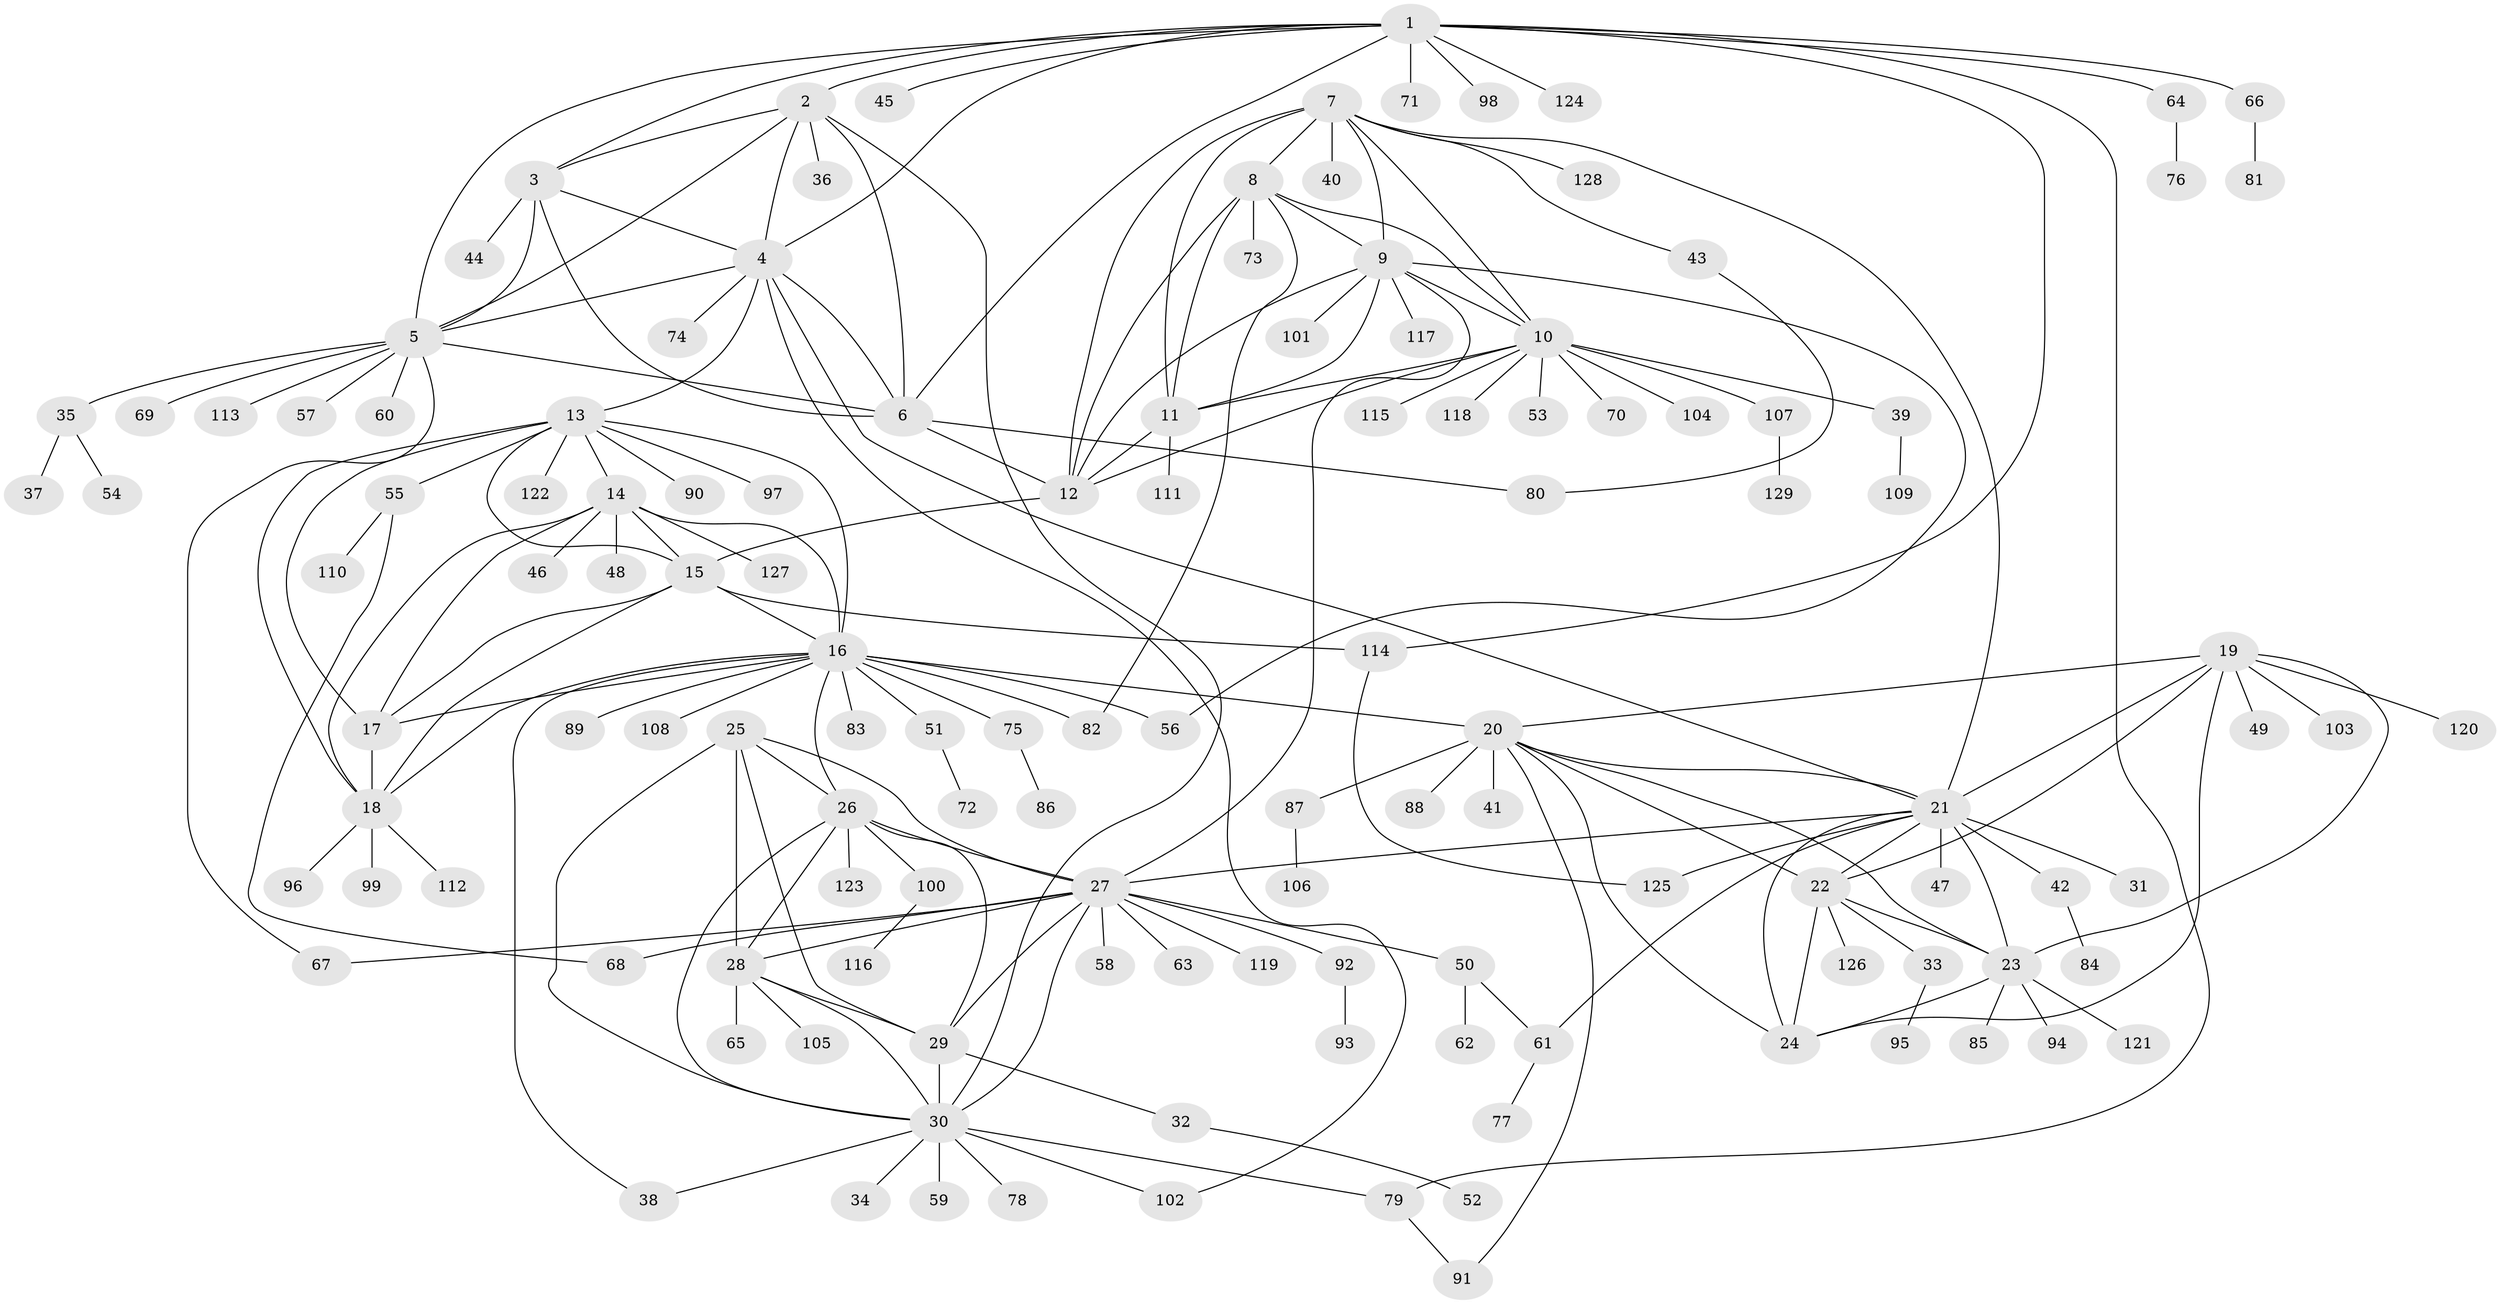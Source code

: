 // coarse degree distribution, {9: 0.03076923076923077, 6: 0.09230769230769231, 5: 0.13846153846153847, 8: 0.07692307692307693, 10: 0.015384615384615385, 7: 0.03076923076923077, 11: 0.03076923076923077, 12: 0.015384615384615385, 4: 0.015384615384615385, 1: 0.4, 2: 0.13846153846153847, 3: 0.015384615384615385}
// Generated by graph-tools (version 1.1) at 2025/52/03/04/25 22:52:29]
// undirected, 129 vertices, 196 edges
graph export_dot {
  node [color=gray90,style=filled];
  1;
  2;
  3;
  4;
  5;
  6;
  7;
  8;
  9;
  10;
  11;
  12;
  13;
  14;
  15;
  16;
  17;
  18;
  19;
  20;
  21;
  22;
  23;
  24;
  25;
  26;
  27;
  28;
  29;
  30;
  31;
  32;
  33;
  34;
  35;
  36;
  37;
  38;
  39;
  40;
  41;
  42;
  43;
  44;
  45;
  46;
  47;
  48;
  49;
  50;
  51;
  52;
  53;
  54;
  55;
  56;
  57;
  58;
  59;
  60;
  61;
  62;
  63;
  64;
  65;
  66;
  67;
  68;
  69;
  70;
  71;
  72;
  73;
  74;
  75;
  76;
  77;
  78;
  79;
  80;
  81;
  82;
  83;
  84;
  85;
  86;
  87;
  88;
  89;
  90;
  91;
  92;
  93;
  94;
  95;
  96;
  97;
  98;
  99;
  100;
  101;
  102;
  103;
  104;
  105;
  106;
  107;
  108;
  109;
  110;
  111;
  112;
  113;
  114;
  115;
  116;
  117;
  118;
  119;
  120;
  121;
  122;
  123;
  124;
  125;
  126;
  127;
  128;
  129;
  1 -- 2;
  1 -- 3;
  1 -- 4;
  1 -- 5;
  1 -- 6;
  1 -- 45;
  1 -- 64;
  1 -- 66;
  1 -- 71;
  1 -- 79;
  1 -- 98;
  1 -- 114;
  1 -- 124;
  2 -- 3;
  2 -- 4;
  2 -- 5;
  2 -- 6;
  2 -- 30;
  2 -- 36;
  3 -- 4;
  3 -- 5;
  3 -- 6;
  3 -- 44;
  4 -- 5;
  4 -- 6;
  4 -- 13;
  4 -- 21;
  4 -- 74;
  4 -- 102;
  5 -- 6;
  5 -- 35;
  5 -- 57;
  5 -- 60;
  5 -- 67;
  5 -- 69;
  5 -- 113;
  6 -- 12;
  6 -- 80;
  7 -- 8;
  7 -- 9;
  7 -- 10;
  7 -- 11;
  7 -- 12;
  7 -- 21;
  7 -- 40;
  7 -- 43;
  7 -- 128;
  8 -- 9;
  8 -- 10;
  8 -- 11;
  8 -- 12;
  8 -- 73;
  8 -- 82;
  9 -- 10;
  9 -- 11;
  9 -- 12;
  9 -- 27;
  9 -- 56;
  9 -- 101;
  9 -- 117;
  10 -- 11;
  10 -- 12;
  10 -- 39;
  10 -- 53;
  10 -- 70;
  10 -- 104;
  10 -- 107;
  10 -- 115;
  10 -- 118;
  11 -- 12;
  11 -- 111;
  12 -- 15;
  13 -- 14;
  13 -- 15;
  13 -- 16;
  13 -- 17;
  13 -- 18;
  13 -- 55;
  13 -- 90;
  13 -- 97;
  13 -- 122;
  14 -- 15;
  14 -- 16;
  14 -- 17;
  14 -- 18;
  14 -- 46;
  14 -- 48;
  14 -- 127;
  15 -- 16;
  15 -- 17;
  15 -- 18;
  15 -- 114;
  16 -- 17;
  16 -- 18;
  16 -- 20;
  16 -- 26;
  16 -- 38;
  16 -- 51;
  16 -- 56;
  16 -- 75;
  16 -- 82;
  16 -- 83;
  16 -- 89;
  16 -- 108;
  17 -- 18;
  18 -- 96;
  18 -- 99;
  18 -- 112;
  19 -- 20;
  19 -- 21;
  19 -- 22;
  19 -- 23;
  19 -- 24;
  19 -- 49;
  19 -- 103;
  19 -- 120;
  20 -- 21;
  20 -- 22;
  20 -- 23;
  20 -- 24;
  20 -- 41;
  20 -- 87;
  20 -- 88;
  20 -- 91;
  21 -- 22;
  21 -- 23;
  21 -- 24;
  21 -- 27;
  21 -- 31;
  21 -- 42;
  21 -- 47;
  21 -- 61;
  21 -- 125;
  22 -- 23;
  22 -- 24;
  22 -- 33;
  22 -- 126;
  23 -- 24;
  23 -- 85;
  23 -- 94;
  23 -- 121;
  25 -- 26;
  25 -- 27;
  25 -- 28;
  25 -- 29;
  25 -- 30;
  26 -- 27;
  26 -- 28;
  26 -- 29;
  26 -- 30;
  26 -- 100;
  26 -- 123;
  27 -- 28;
  27 -- 29;
  27 -- 30;
  27 -- 50;
  27 -- 58;
  27 -- 63;
  27 -- 67;
  27 -- 68;
  27 -- 92;
  27 -- 119;
  28 -- 29;
  28 -- 30;
  28 -- 65;
  28 -- 105;
  29 -- 30;
  29 -- 32;
  30 -- 34;
  30 -- 38;
  30 -- 59;
  30 -- 78;
  30 -- 79;
  30 -- 102;
  32 -- 52;
  33 -- 95;
  35 -- 37;
  35 -- 54;
  39 -- 109;
  42 -- 84;
  43 -- 80;
  50 -- 61;
  50 -- 62;
  51 -- 72;
  55 -- 68;
  55 -- 110;
  61 -- 77;
  64 -- 76;
  66 -- 81;
  75 -- 86;
  79 -- 91;
  87 -- 106;
  92 -- 93;
  100 -- 116;
  107 -- 129;
  114 -- 125;
}
